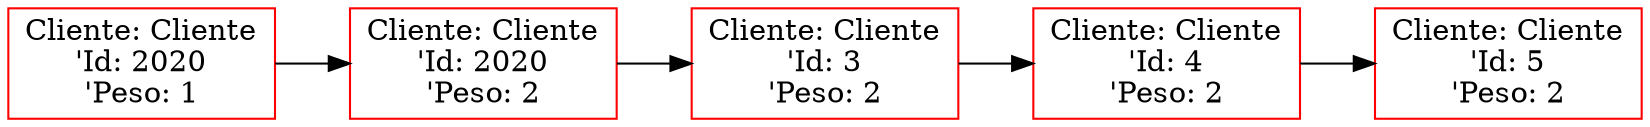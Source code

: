  digraph G {
 rankdir=LR;
 node0 [label="Cliente: Cliente\n'Id: 2020\n'Peso: 1", color="red", shape="rectangle"];
 node1 [label="Cliente: Cliente\n'Id: 2020\n'Peso: 2", color="red", shape="rectangle"];
 node0 -> node1 [dir="forward"];
 node2 [label="Cliente: Cliente\n'Id: 3\n'Peso: 2", color="red", shape="rectangle"];
 node1 -> node2 [dir="forward"];
 node3 [label="Cliente: Cliente\n'Id: 4\n'Peso: 2", color="red", shape="rectangle"];
 node2 -> node3 [dir="forward"];
 node4 [label="Cliente: Cliente\n'Id: 5\n'Peso: 2", color="red", shape="rectangle"];
 node3 -> node4 [dir="forward"];
 }
